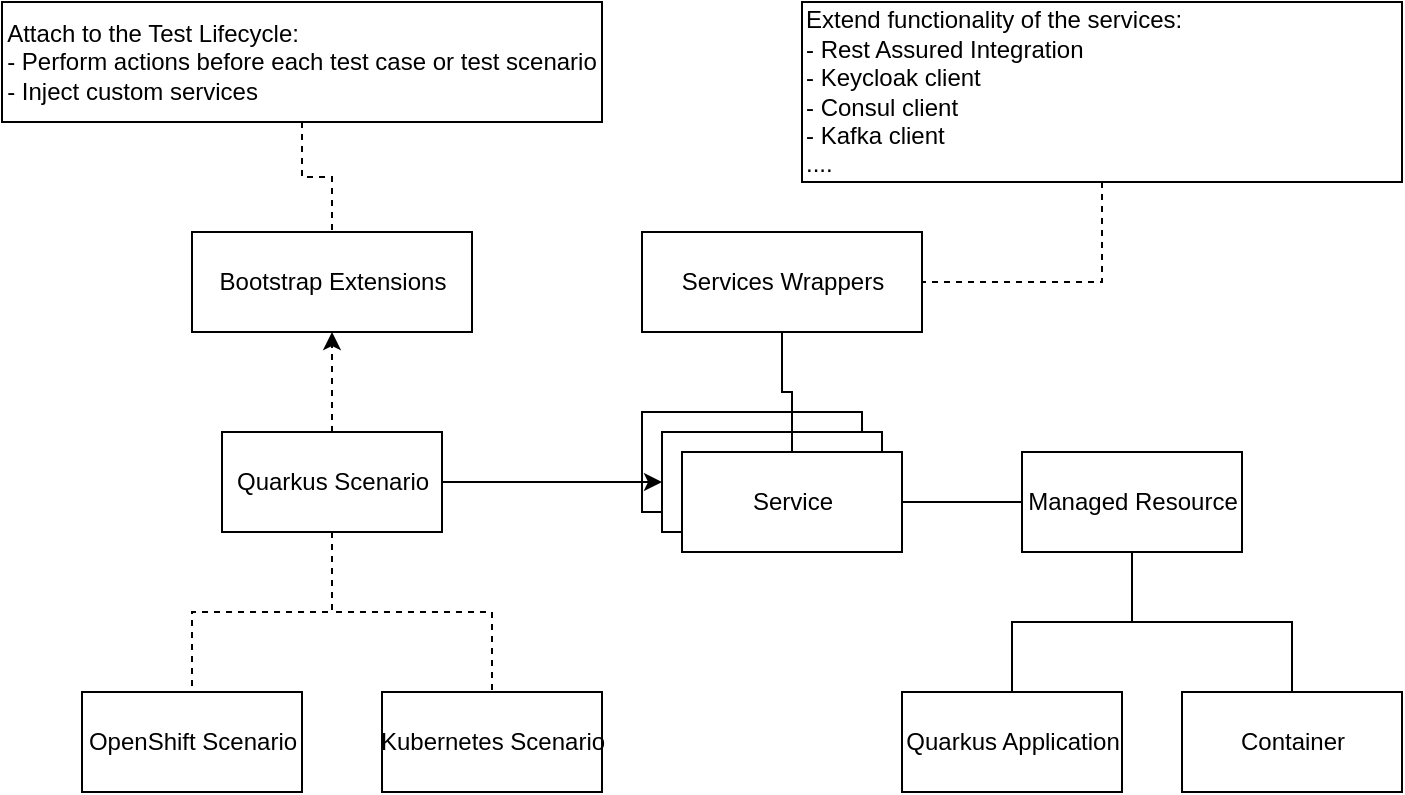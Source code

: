 <mxfile version="13.3.1" type="device"><diagram id="gGLd1TWQJy-CLb1bly2X" name="Page-1"><mxGraphModel dx="1102" dy="883" grid="1" gridSize="10" guides="1" tooltips="1" connect="1" arrows="1" fold="1" page="1" pageScale="1" pageWidth="827" pageHeight="1169" math="0" shadow="0"><root><mxCell id="0"/><mxCell id="1" parent="0"/><mxCell id="l929Bfz06fuUjmlcuBis-1" value="Service" style="html=1;" parent="1" vertex="1"><mxGeometry x="330" y="260" width="110" height="50" as="geometry"/></mxCell><mxCell id="l929Bfz06fuUjmlcuBis-5" style="edgeStyle=orthogonalEdgeStyle;rounded=0;orthogonalLoop=1;jettySize=auto;html=1;entryX=0;entryY=0.5;entryDx=0;entryDy=0;" parent="1" source="l929Bfz06fuUjmlcuBis-2" target="l929Bfz06fuUjmlcuBis-3" edge="1"><mxGeometry relative="1" as="geometry"/></mxCell><mxCell id="l929Bfz06fuUjmlcuBis-7" style="edgeStyle=orthogonalEdgeStyle;rounded=0;orthogonalLoop=1;jettySize=auto;html=1;entryX=0.5;entryY=0;entryDx=0;entryDy=0;dashed=1;endArrow=none;endFill=0;" parent="1" source="l929Bfz06fuUjmlcuBis-2" target="l929Bfz06fuUjmlcuBis-6" edge="1"><mxGeometry relative="1" as="geometry"/></mxCell><mxCell id="l929Bfz06fuUjmlcuBis-9" style="edgeStyle=orthogonalEdgeStyle;rounded=0;orthogonalLoop=1;jettySize=auto;html=1;entryX=0.5;entryY=0;entryDx=0;entryDy=0;dashed=1;endArrow=none;endFill=0;" parent="1" source="l929Bfz06fuUjmlcuBis-2" target="l929Bfz06fuUjmlcuBis-8" edge="1"><mxGeometry relative="1" as="geometry"/></mxCell><mxCell id="RO08ucFn8uj0QSUK0lK--2" style="edgeStyle=orthogonalEdgeStyle;rounded=0;orthogonalLoop=1;jettySize=auto;html=1;dashed=1;" parent="1" source="l929Bfz06fuUjmlcuBis-2" target="RO08ucFn8uj0QSUK0lK--1" edge="1"><mxGeometry relative="1" as="geometry"/></mxCell><mxCell id="l929Bfz06fuUjmlcuBis-2" value="Quarkus Scenario" style="html=1;" parent="1" vertex="1"><mxGeometry x="120" y="270" width="110" height="50" as="geometry"/></mxCell><mxCell id="l929Bfz06fuUjmlcuBis-3" value="Service" style="html=1;" parent="1" vertex="1"><mxGeometry x="340" y="270" width="110" height="50" as="geometry"/></mxCell><mxCell id="l929Bfz06fuUjmlcuBis-11" style="edgeStyle=orthogonalEdgeStyle;rounded=0;orthogonalLoop=1;jettySize=auto;html=1;entryX=0;entryY=0.5;entryDx=0;entryDy=0;endArrow=none;endFill=0;" parent="1" source="l929Bfz06fuUjmlcuBis-4" target="l929Bfz06fuUjmlcuBis-10" edge="1"><mxGeometry relative="1" as="geometry"/></mxCell><mxCell id="RO08ucFn8uj0QSUK0lK--15" style="edgeStyle=orthogonalEdgeStyle;rounded=0;orthogonalLoop=1;jettySize=auto;html=1;entryX=0.5;entryY=1;entryDx=0;entryDy=0;endArrow=none;endFill=0;" parent="1" source="l929Bfz06fuUjmlcuBis-4" target="RO08ucFn8uj0QSUK0lK--13" edge="1"><mxGeometry relative="1" as="geometry"/></mxCell><mxCell id="l929Bfz06fuUjmlcuBis-4" value="Service" style="html=1;" parent="1" vertex="1"><mxGeometry x="350" y="280" width="110" height="50" as="geometry"/></mxCell><mxCell id="l929Bfz06fuUjmlcuBis-6" value="OpenShift Scenario" style="html=1;" parent="1" vertex="1"><mxGeometry x="50" y="400" width="110" height="50" as="geometry"/></mxCell><mxCell id="l929Bfz06fuUjmlcuBis-8" value="Kubernetes Scenario" style="html=1;" parent="1" vertex="1"><mxGeometry x="200" y="400" width="110" height="50" as="geometry"/></mxCell><mxCell id="l929Bfz06fuUjmlcuBis-14" style="edgeStyle=orthogonalEdgeStyle;rounded=0;orthogonalLoop=1;jettySize=auto;html=1;entryX=0.5;entryY=0;entryDx=0;entryDy=0;endArrow=none;endFill=0;" parent="1" source="l929Bfz06fuUjmlcuBis-10" target="l929Bfz06fuUjmlcuBis-12" edge="1"><mxGeometry relative="1" as="geometry"/></mxCell><mxCell id="l929Bfz06fuUjmlcuBis-15" style="edgeStyle=orthogonalEdgeStyle;rounded=0;orthogonalLoop=1;jettySize=auto;html=1;entryX=0.5;entryY=0;entryDx=0;entryDy=0;endArrow=none;endFill=0;" parent="1" source="l929Bfz06fuUjmlcuBis-10" target="l929Bfz06fuUjmlcuBis-13" edge="1"><mxGeometry relative="1" as="geometry"/></mxCell><mxCell id="l929Bfz06fuUjmlcuBis-10" value="Managed Resource" style="html=1;" parent="1" vertex="1"><mxGeometry x="520" y="280" width="110" height="50" as="geometry"/></mxCell><mxCell id="l929Bfz06fuUjmlcuBis-12" value="Quarkus Application" style="html=1;" parent="1" vertex="1"><mxGeometry x="460" y="400" width="110" height="50" as="geometry"/></mxCell><mxCell id="l929Bfz06fuUjmlcuBis-13" value="Container" style="html=1;" parent="1" vertex="1"><mxGeometry x="600" y="400" width="110" height="50" as="geometry"/></mxCell><mxCell id="RO08ucFn8uj0QSUK0lK--1" value="Bootstrap Extensions" style="html=1;" parent="1" vertex="1"><mxGeometry x="105" y="170" width="140" height="50" as="geometry"/></mxCell><mxCell id="RO08ucFn8uj0QSUK0lK--5" style="edgeStyle=orthogonalEdgeStyle;rounded=0;orthogonalLoop=1;jettySize=auto;html=1;entryX=0.5;entryY=0;entryDx=0;entryDy=0;dashed=1;endArrow=none;endFill=0;" parent="1" source="RO08ucFn8uj0QSUK0lK--4" target="RO08ucFn8uj0QSUK0lK--1" edge="1"><mxGeometry relative="1" as="geometry"/></mxCell><mxCell id="RO08ucFn8uj0QSUK0lK--4" value="&lt;div style=&quot;text-align: left&quot;&gt;&lt;span&gt;Attach to the Test Lifecycle:&lt;/span&gt;&lt;/div&gt;&lt;div style=&quot;text-align: left&quot;&gt;&lt;span&gt;- Perform actions before each test case or test scenario&lt;/span&gt;&lt;/div&gt;&lt;div style=&quot;text-align: left&quot;&gt;&lt;span&gt;- Inject custom services&lt;/span&gt;&lt;/div&gt;" style="text;html=1;strokeColor=#000000;fillColor=#ffffff;align=center;verticalAlign=middle;whiteSpace=wrap;rounded=0;" parent="1" vertex="1"><mxGeometry x="10" y="55" width="300" height="60" as="geometry"/></mxCell><mxCell id="RO08ucFn8uj0QSUK0lK--13" value="Services Wrappers" style="html=1;" parent="1" vertex="1"><mxGeometry x="330" y="170" width="140" height="50" as="geometry"/></mxCell><mxCell id="RO08ucFn8uj0QSUK0lK--18" style="edgeStyle=orthogonalEdgeStyle;rounded=0;orthogonalLoop=1;jettySize=auto;html=1;entryX=1;entryY=0.5;entryDx=0;entryDy=0;dashed=1;startArrow=none;startFill=0;endArrow=none;endFill=0;" parent="1" source="RO08ucFn8uj0QSUK0lK--16" target="RO08ucFn8uj0QSUK0lK--13" edge="1"><mxGeometry relative="1" as="geometry"/></mxCell><mxCell id="RO08ucFn8uj0QSUK0lK--16" value="Extend functionality of the services:&lt;br&gt;- Rest Assured Integration&lt;br&gt;- Keycloak client&lt;br&gt;- Consul client&lt;br&gt;- Kafka client&lt;br&gt;...." style="text;html=1;strokeColor=#000000;fillColor=#ffffff;align=left;verticalAlign=middle;whiteSpace=wrap;rounded=0;" parent="1" vertex="1"><mxGeometry x="410" y="55" width="300" height="90" as="geometry"/></mxCell></root></mxGraphModel></diagram></mxfile>